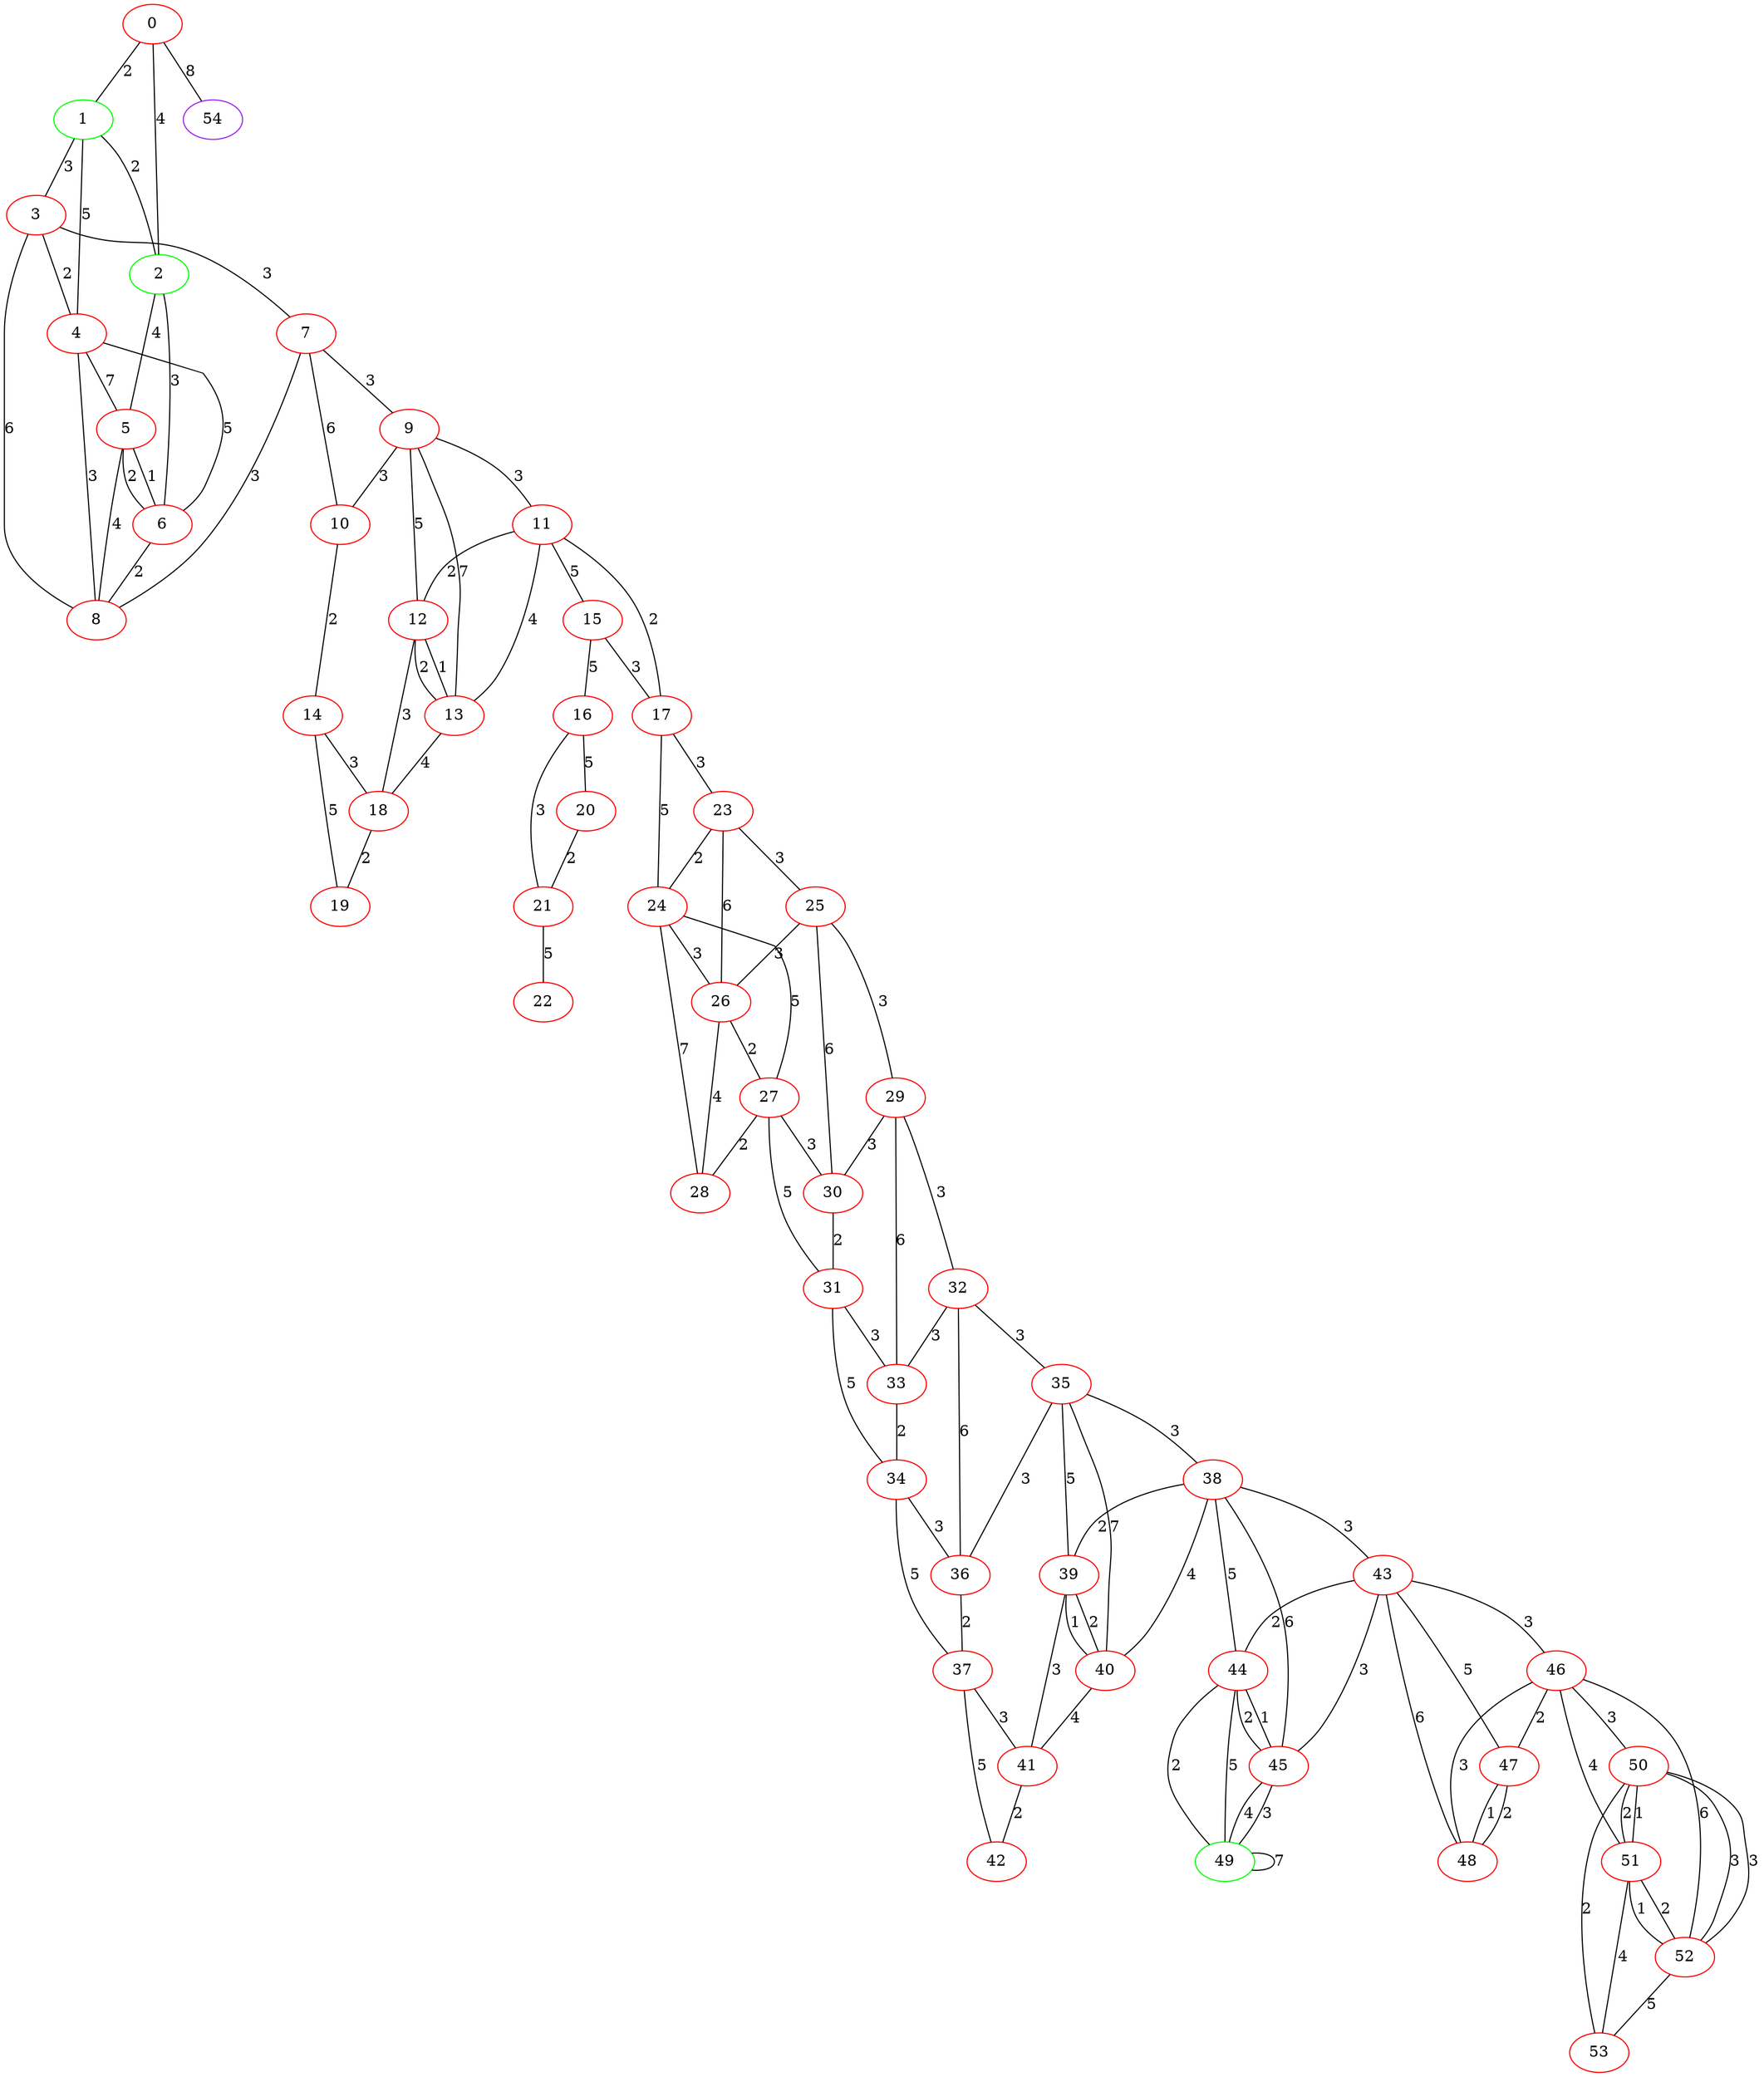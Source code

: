 graph "" {
0 [color=red, weight=1];
1 [color=green, weight=2];
2 [color=green, weight=2];
3 [color=red, weight=1];
4 [color=red, weight=1];
5 [color=red, weight=1];
6 [color=red, weight=1];
7 [color=red, weight=1];
8 [color=red, weight=1];
9 [color=red, weight=1];
10 [color=red, weight=1];
11 [color=red, weight=1];
12 [color=red, weight=1];
13 [color=red, weight=1];
14 [color=red, weight=1];
15 [color=red, weight=1];
16 [color=red, weight=1];
17 [color=red, weight=1];
18 [color=red, weight=1];
19 [color=red, weight=1];
20 [color=red, weight=1];
21 [color=red, weight=1];
22 [color=red, weight=1];
23 [color=red, weight=1];
24 [color=red, weight=1];
25 [color=red, weight=1];
26 [color=red, weight=1];
27 [color=red, weight=1];
28 [color=red, weight=1];
29 [color=red, weight=1];
30 [color=red, weight=1];
31 [color=red, weight=1];
32 [color=red, weight=1];
33 [color=red, weight=1];
34 [color=red, weight=1];
35 [color=red, weight=1];
36 [color=red, weight=1];
37 [color=red, weight=1];
38 [color=red, weight=1];
39 [color=red, weight=1];
40 [color=red, weight=1];
41 [color=red, weight=1];
42 [color=red, weight=1];
43 [color=red, weight=1];
44 [color=red, weight=1];
45 [color=red, weight=1];
46 [color=red, weight=1];
47 [color=red, weight=1];
48 [color=red, weight=1];
49 [color=green, weight=2];
50 [color=red, weight=1];
51 [color=red, weight=1];
52 [color=red, weight=1];
53 [color=red, weight=1];
54 [color=purple, weight=4];
0 -- 1  [key=0, label=2];
0 -- 2  [key=0, label=4];
0 -- 54  [key=0, label=8];
1 -- 2  [key=0, label=2];
1 -- 3  [key=0, label=3];
1 -- 4  [key=0, label=5];
2 -- 5  [key=0, label=4];
2 -- 6  [key=0, label=3];
3 -- 8  [key=0, label=6];
3 -- 4  [key=0, label=2];
3 -- 7  [key=0, label=3];
4 -- 8  [key=0, label=3];
4 -- 5  [key=0, label=7];
4 -- 6  [key=0, label=5];
5 -- 8  [key=0, label=4];
5 -- 6  [key=0, label=2];
5 -- 6  [key=1, label=1];
6 -- 8  [key=0, label=2];
7 -- 8  [key=0, label=3];
7 -- 9  [key=0, label=3];
7 -- 10  [key=0, label=6];
9 -- 10  [key=0, label=3];
9 -- 11  [key=0, label=3];
9 -- 12  [key=0, label=5];
9 -- 13  [key=0, label=7];
10 -- 14  [key=0, label=2];
11 -- 17  [key=0, label=2];
11 -- 12  [key=0, label=2];
11 -- 13  [key=0, label=4];
11 -- 15  [key=0, label=5];
12 -- 18  [key=0, label=3];
12 -- 13  [key=0, label=2];
12 -- 13  [key=1, label=1];
13 -- 18  [key=0, label=4];
14 -- 19  [key=0, label=5];
14 -- 18  [key=0, label=3];
15 -- 16  [key=0, label=5];
15 -- 17  [key=0, label=3];
16 -- 20  [key=0, label=5];
16 -- 21  [key=0, label=3];
17 -- 24  [key=0, label=5];
17 -- 23  [key=0, label=3];
18 -- 19  [key=0, label=2];
20 -- 21  [key=0, label=2];
21 -- 22  [key=0, label=5];
23 -- 24  [key=0, label=2];
23 -- 26  [key=0, label=6];
23 -- 25  [key=0, label=3];
24 -- 26  [key=0, label=3];
24 -- 27  [key=0, label=5];
24 -- 28  [key=0, label=7];
25 -- 26  [key=0, label=3];
25 -- 29  [key=0, label=3];
25 -- 30  [key=0, label=6];
26 -- 27  [key=0, label=2];
26 -- 28  [key=0, label=4];
27 -- 28  [key=0, label=2];
27 -- 30  [key=0, label=3];
27 -- 31  [key=0, label=5];
29 -- 32  [key=0, label=3];
29 -- 33  [key=0, label=6];
29 -- 30  [key=0, label=3];
30 -- 31  [key=0, label=2];
31 -- 33  [key=0, label=3];
31 -- 34  [key=0, label=5];
32 -- 33  [key=0, label=3];
32 -- 35  [key=0, label=3];
32 -- 36  [key=0, label=6];
33 -- 34  [key=0, label=2];
34 -- 36  [key=0, label=3];
34 -- 37  [key=0, label=5];
35 -- 40  [key=0, label=7];
35 -- 36  [key=0, label=3];
35 -- 38  [key=0, label=3];
35 -- 39  [key=0, label=5];
36 -- 37  [key=0, label=2];
37 -- 41  [key=0, label=3];
37 -- 42  [key=0, label=5];
38 -- 39  [key=0, label=2];
38 -- 40  [key=0, label=4];
38 -- 43  [key=0, label=3];
38 -- 44  [key=0, label=5];
38 -- 45  [key=0, label=6];
39 -- 40  [key=0, label=1];
39 -- 40  [key=1, label=2];
39 -- 41  [key=0, label=3];
40 -- 41  [key=0, label=4];
41 -- 42  [key=0, label=2];
43 -- 44  [key=0, label=2];
43 -- 45  [key=0, label=3];
43 -- 46  [key=0, label=3];
43 -- 47  [key=0, label=5];
43 -- 48  [key=0, label=6];
44 -- 49  [key=0, label=2];
44 -- 49  [key=1, label=5];
44 -- 45  [key=0, label=2];
44 -- 45  [key=1, label=1];
45 -- 49  [key=0, label=4];
45 -- 49  [key=1, label=3];
46 -- 47  [key=0, label=2];
46 -- 48  [key=0, label=3];
46 -- 50  [key=0, label=3];
46 -- 51  [key=0, label=4];
46 -- 52  [key=0, label=6];
47 -- 48  [key=0, label=1];
47 -- 48  [key=1, label=2];
49 -- 49  [key=0, label=7];
50 -- 51  [key=0, label=2];
50 -- 51  [key=1, label=1];
50 -- 52  [key=0, label=3];
50 -- 52  [key=1, label=3];
50 -- 53  [key=0, label=2];
51 -- 52  [key=0, label=1];
51 -- 52  [key=1, label=2];
51 -- 53  [key=0, label=4];
52 -- 53  [key=0, label=5];
}
